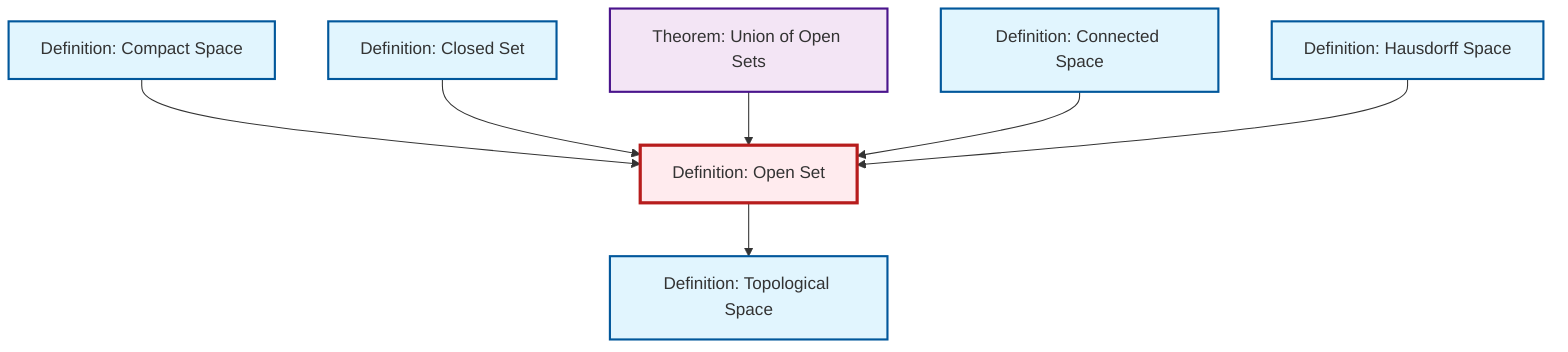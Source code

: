 graph TD
    classDef definition fill:#e1f5fe,stroke:#01579b,stroke-width:2px
    classDef theorem fill:#f3e5f5,stroke:#4a148c,stroke-width:2px
    classDef axiom fill:#fff3e0,stroke:#e65100,stroke-width:2px
    classDef example fill:#e8f5e9,stroke:#1b5e20,stroke-width:2px
    classDef current fill:#ffebee,stroke:#b71c1c,stroke-width:3px
    def-open-set["Definition: Open Set"]:::definition
    def-compact["Definition: Compact Space"]:::definition
    thm-union-open-sets["Theorem: Union of Open Sets"]:::theorem
    def-hausdorff["Definition: Hausdorff Space"]:::definition
    def-closed-set["Definition: Closed Set"]:::definition
    def-topological-space["Definition: Topological Space"]:::definition
    def-connected["Definition: Connected Space"]:::definition
    def-open-set --> def-topological-space
    def-compact --> def-open-set
    def-closed-set --> def-open-set
    thm-union-open-sets --> def-open-set
    def-connected --> def-open-set
    def-hausdorff --> def-open-set
    class def-open-set current
